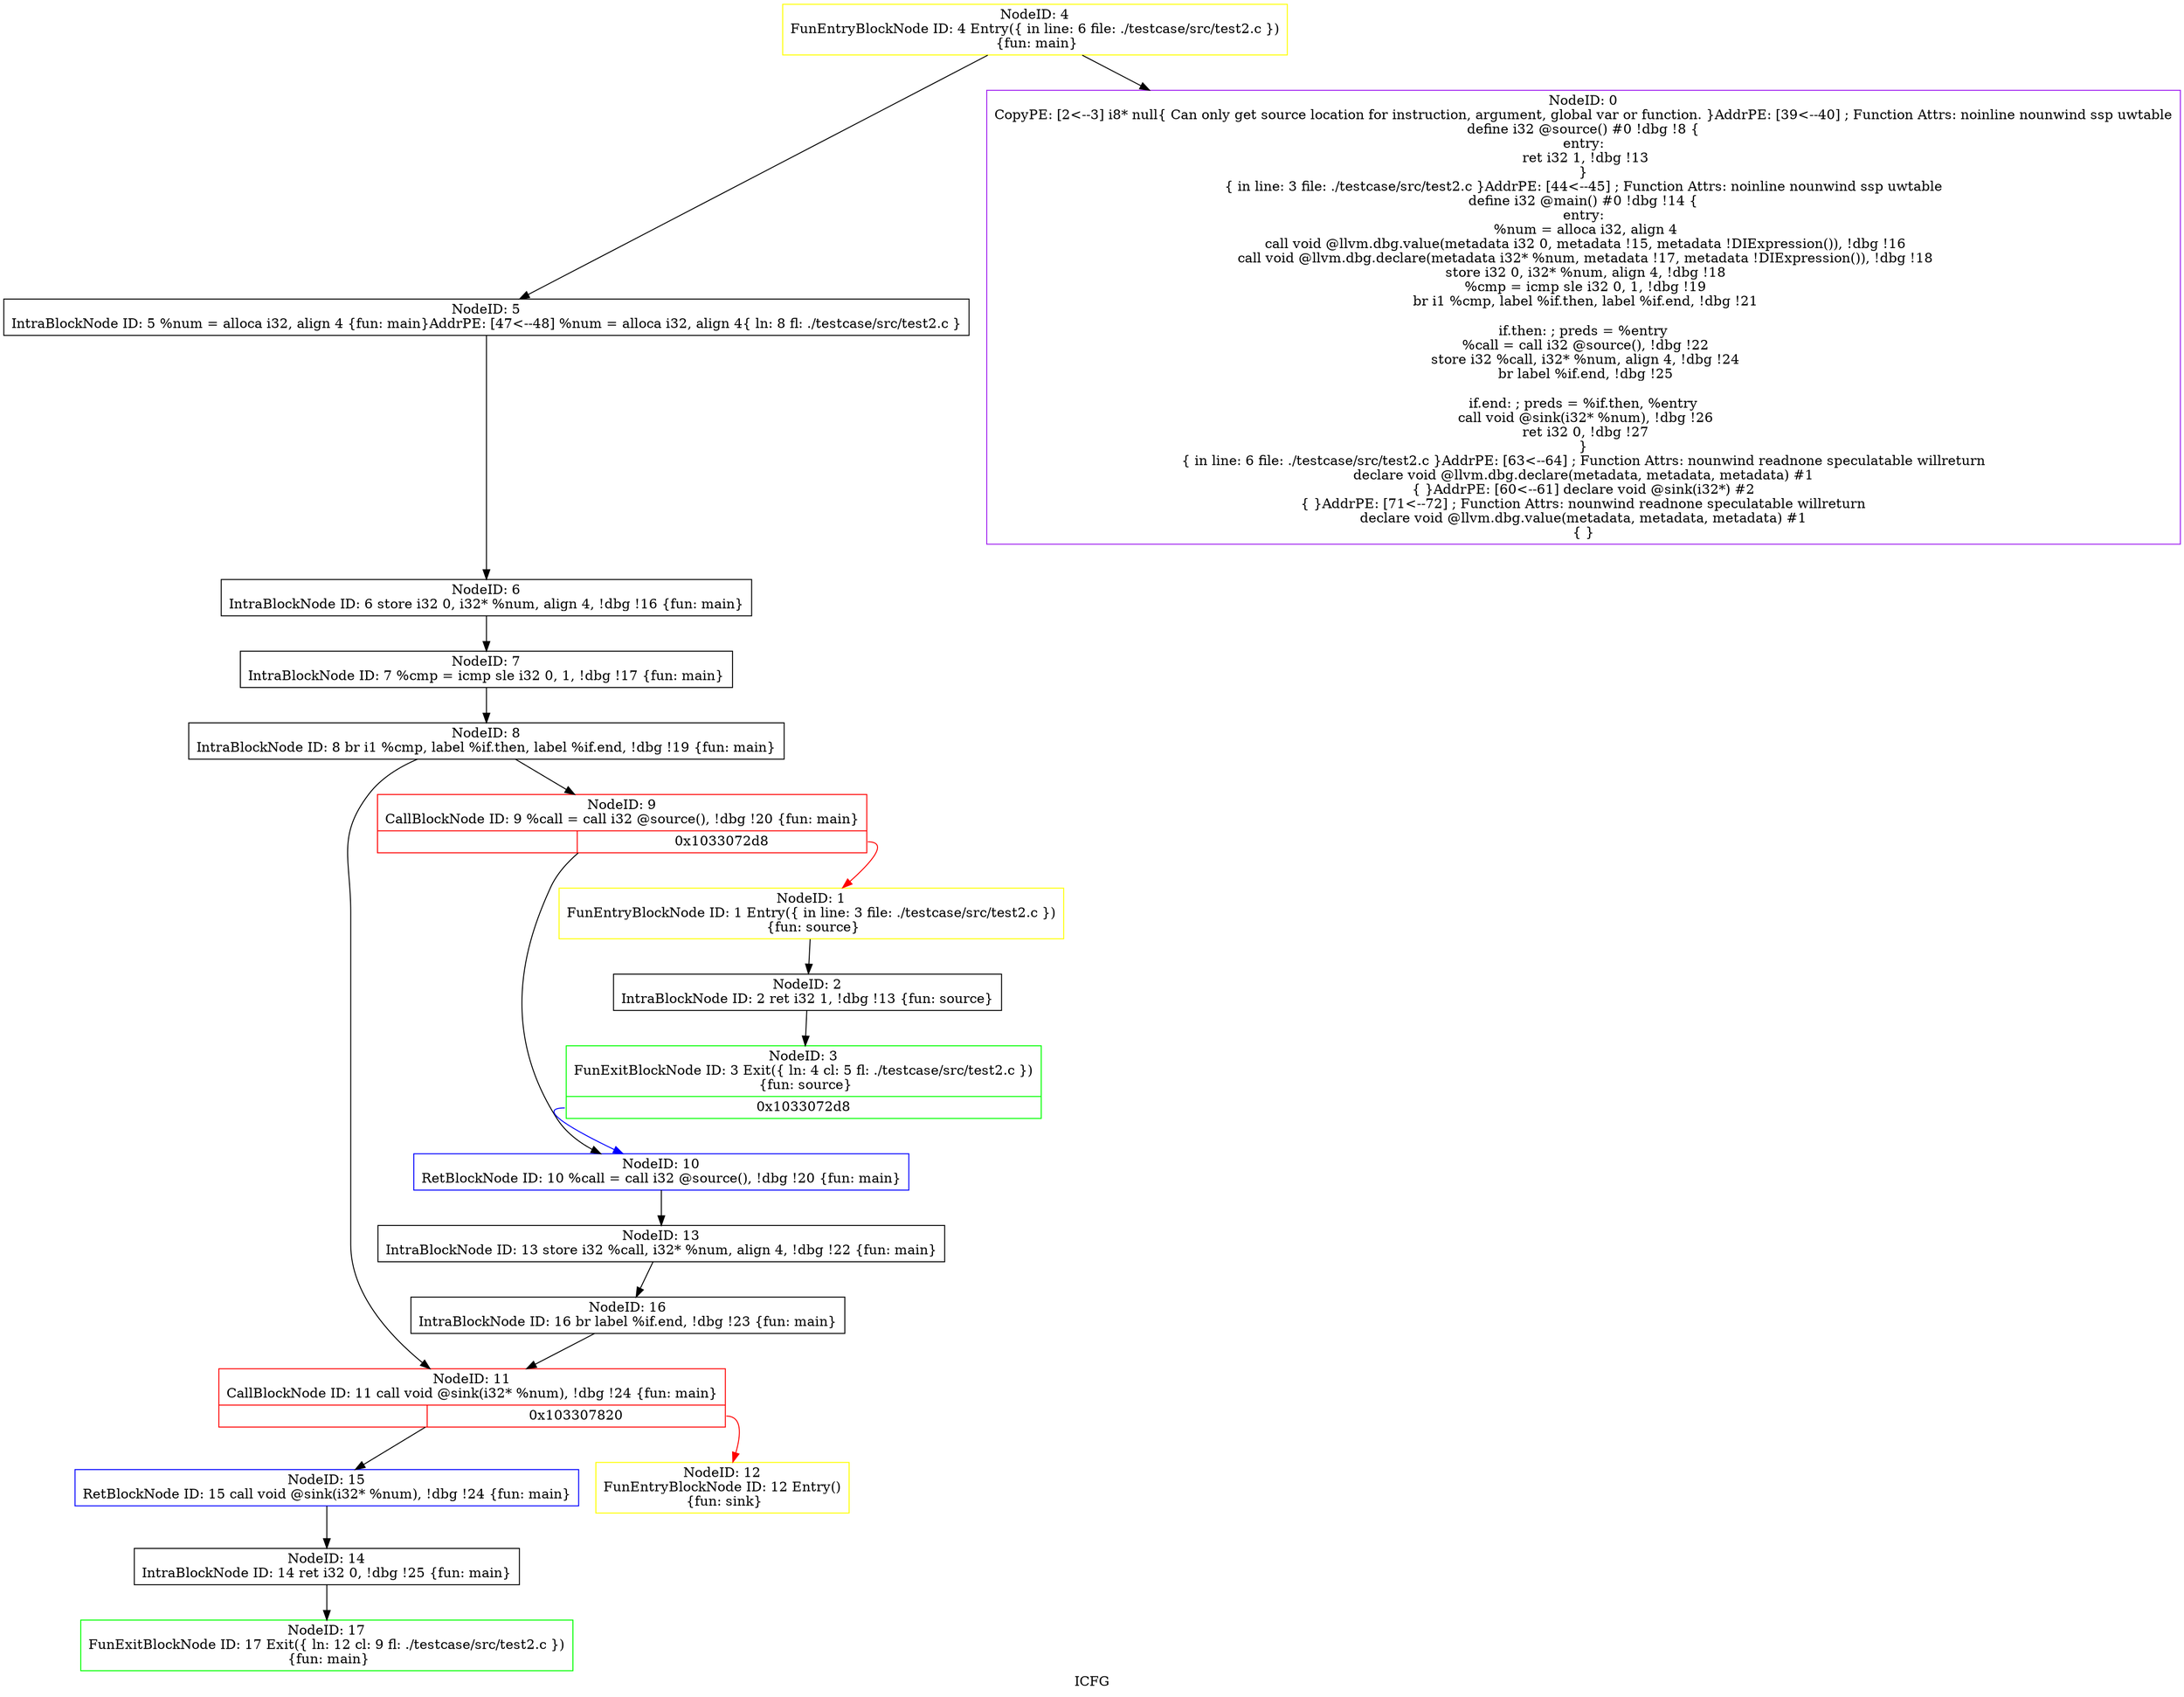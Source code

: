 digraph "ICFG" {
	label="ICFG";

	Node0x10330b2f0 [shape=record,color=green,label="{NodeID: 17\nFunExitBlockNode ID: 17 Exit(\{ ln: 12  cl: 9  fl: ./testcase/src/test2.c \})\n \{fun: main\}}"];
	Node0x10330b170 [shape=record,color=black,label="{NodeID: 16\nIntraBlockNode ID: 16   br label %if.end, !dbg !23 \{fun: main\}}"];
	Node0x10330b170 -> Node0x103307fb0[style=solid];
	Node0x1033086e0 [shape=record,color=blue,label="{NodeID: 15\nRetBlockNode ID: 15   call void @sink(i32* %num), !dbg !24 \{fun: main\}}"];
	Node0x1033086e0 -> Node0x103308610[style=solid];
	Node0x103308610 [shape=record,color=black,label="{NodeID: 14\nIntraBlockNode ID: 14   ret i32 0, !dbg !25 \{fun: main\}}"];
	Node0x103308610 -> Node0x10330b2f0[style=solid];
	Node0x103308370 [shape=record,color=black,label="{NodeID: 13\nIntraBlockNode ID: 13   store i32 %call, i32* %num, align 4, !dbg !22 \{fun: main\}}"];
	Node0x103308370 -> Node0x10330b170[style=solid];
	Node0x103308160 [shape=record,color=yellow,label="{NodeID: 12\nFunEntryBlockNode ID: 12 Entry()\n \{fun: sink\}}"];
	Node0x103307fb0 [shape=record,color=red,label="{NodeID: 11\nCallBlockNode ID: 11   call void @sink(i32* %num), !dbg !24 \{fun: main\}|{|<s1>0x103307820}}"];
	Node0x103307fb0 -> Node0x1033086e0[style=solid];
	Node0x103307fb0:s1 -> Node0x103308160[style=solid,color=red];
	Node0x103307d90 [shape=record,color=blue,label="{NodeID: 10\nRetBlockNode ID: 10   %call = call i32 @source(), !dbg !20 \{fun: main\}}"];
	Node0x103307d90 -> Node0x103308370[style=solid];
	Node0x103305350 [shape=record,color=red,label="{NodeID: 9\nCallBlockNode ID: 9   %call = call i32 @source(), !dbg !20 \{fun: main\}|{|<s1>0x1033072d8}}"];
	Node0x103305350 -> Node0x103307d90[style=solid];
	Node0x103305350:s1 -> Node0x1033047f0[style=solid,color=red];
	Node0x1033051d0 [shape=record,color=black,label="{NodeID: 8\nIntraBlockNode ID: 8   br i1 %cmp, label %if.then, label %if.end, !dbg !19 \{fun: main\}}"];
	Node0x1033051d0 -> Node0x103305350[style=solid];
	Node0x1033051d0 -> Node0x103307fb0[style=solid];
	Node0x103305020 [shape=record,color=black,label="{NodeID: 7\nIntraBlockNode ID: 7   %cmp = icmp sle i32 0, 1, !dbg !17 \{fun: main\}}"];
	Node0x103305020 -> Node0x1033051d0[style=solid];
	Node0x103304e70 [shape=record,color=black,label="{NodeID: 6\nIntraBlockNode ID: 6   store i32 0, i32* %num, align 4, !dbg !16 \{fun: main\}}"];
	Node0x103304e70 -> Node0x103305020[style=solid];
	Node0x103304cc0 [shape=record,color=black,label="{NodeID: 5\nIntraBlockNode ID: 5   %num = alloca i32, align 4 \{fun: main\}AddrPE: [47\<--48]    %num = alloca i32, align 4\{ ln: 8 fl: ./testcase/src/test2.c \}}"];
	Node0x103304cc0 -> Node0x103304e70[style=solid];
	Node0x103304be0 [shape=record,color=yellow,label="{NodeID: 4\nFunEntryBlockNode ID: 4 Entry(\{ in line: 6 file: ./testcase/src/test2.c \})\n \{fun: main\}}"];
	Node0x103304be0 -> Node0x10330a700[style=solid];
	Node0x103304be0 -> Node0x103304cc0[style=solid];
	Node0x103304a80 [shape=record,color=green,label="{NodeID: 3\nFunExitBlockNode ID: 3 Exit(\{ ln: 4  cl: 5  fl: ./testcase/src/test2.c \})\n \{fun: source\}|{<s0>0x1033072d8}}"];
	Node0x103304a80:s0 -> Node0x103307d90[style=solid,color=blue];
	Node0x1033048d0 [shape=record,color=black,label="{NodeID: 2\nIntraBlockNode ID: 2   ret i32 1, !dbg !13 \{fun: source\}}"];
	Node0x1033048d0 -> Node0x103304a80[style=solid];
	Node0x1033047f0 [shape=record,color=yellow,label="{NodeID: 1\nFunEntryBlockNode ID: 1 Entry(\{ in line: 3 file: ./testcase/src/test2.c \})\n \{fun: source\}}"];
	Node0x1033047f0 -> Node0x1033048d0[style=solid];
	Node0x10330a700 [shape=record,color=purple,label="{NodeID: 0\nCopyPE: [2\<--3]  i8* null\{ Can only get source location for instruction, argument, global var or function. \}AddrPE: [39\<--40]  ; Function Attrs: noinline nounwind ssp uwtable\ndefine i32 @source() #0 !dbg !8 \{\nentry:\n  ret i32 1, !dbg !13\n\}\n\{ in line: 3 file: ./testcase/src/test2.c \}AddrPE: [44\<--45]  ; Function Attrs: noinline nounwind ssp uwtable\ndefine i32 @main() #0 !dbg !14 \{\nentry:\n  %num = alloca i32, align 4\n  call void @llvm.dbg.value(metadata i32 0, metadata !15, metadata !DIExpression()), !dbg !16\n  call void @llvm.dbg.declare(metadata i32* %num, metadata !17, metadata !DIExpression()), !dbg !18\n  store i32 0, i32* %num, align 4, !dbg !18\n  %cmp = icmp sle i32 0, 1, !dbg !19\n  br i1 %cmp, label %if.then, label %if.end, !dbg !21\n\nif.then:                                          ; preds = %entry\n  %call = call i32 @source(), !dbg !22\n  store i32 %call, i32* %num, align 4, !dbg !24\n  br label %if.end, !dbg !25\n\nif.end:                                           ; preds = %if.then, %entry\n  call void @sink(i32* %num), !dbg !26\n  ret i32 0, !dbg !27\n\}\n\{ in line: 6 file: ./testcase/src/test2.c \}AddrPE: [63\<--64]  ; Function Attrs: nounwind readnone speculatable willreturn\ndeclare void @llvm.dbg.declare(metadata, metadata, metadata) #1\n\{  \}AddrPE: [60\<--61]  declare void @sink(i32*) #2\n\{  \}AddrPE: [71\<--72]  ; Function Attrs: nounwind readnone speculatable willreturn\ndeclare void @llvm.dbg.value(metadata, metadata, metadata) #1\n\{  \}}"];
}
